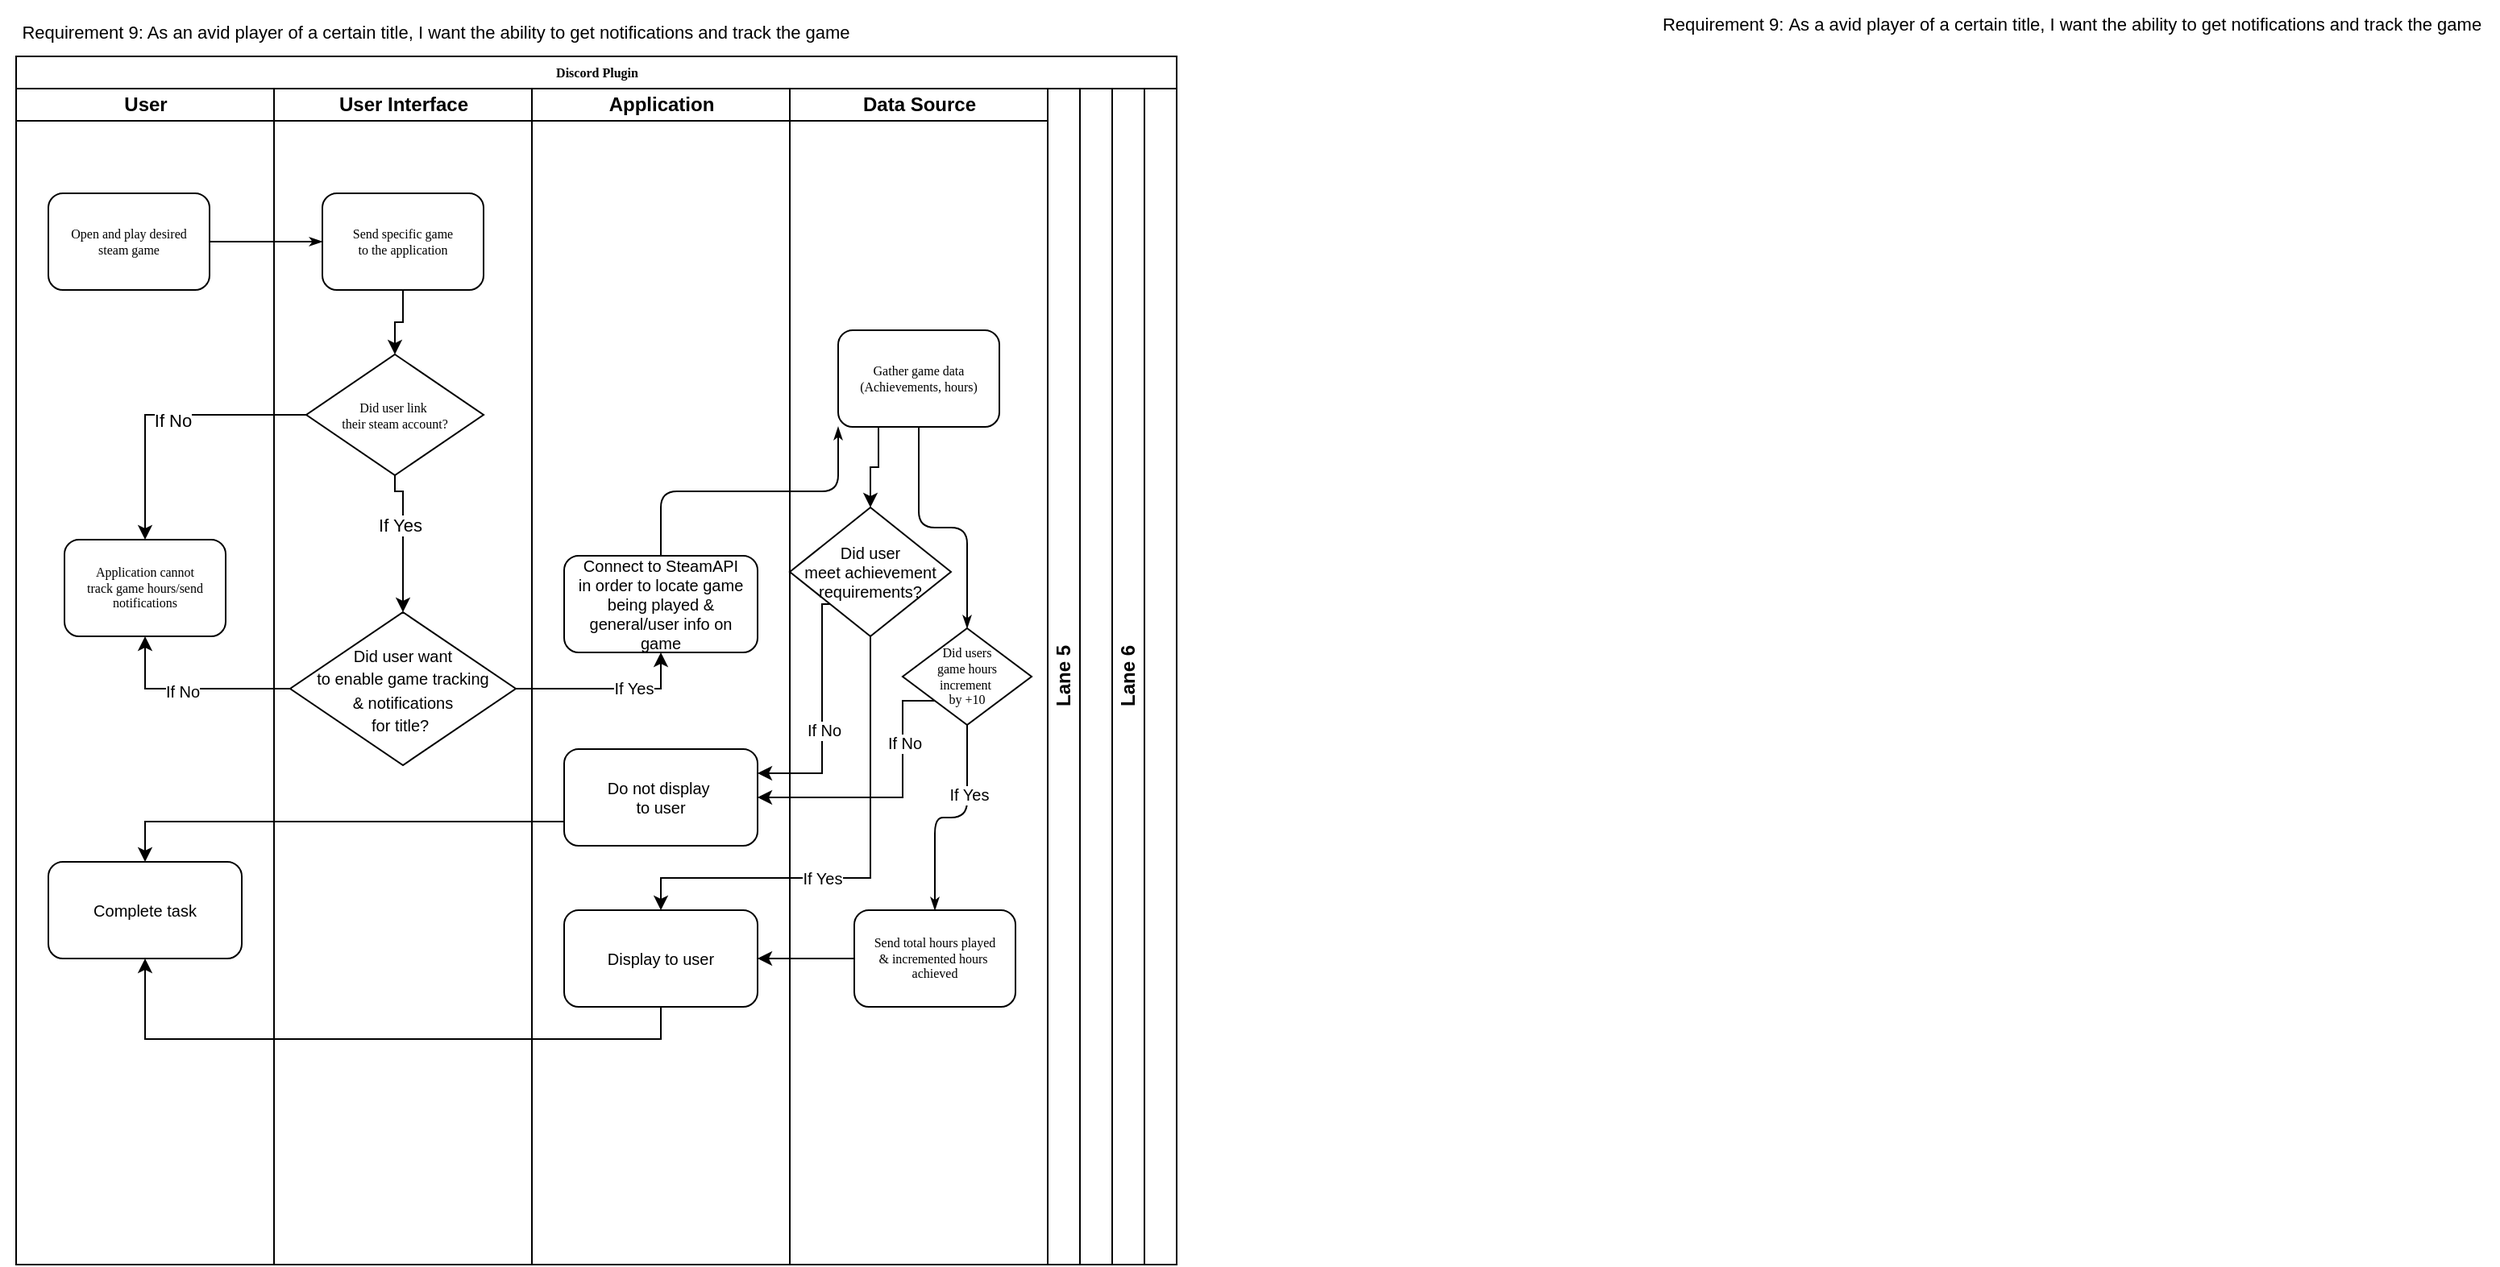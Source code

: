 <mxfile version="20.3.3" type="device"><diagram name="Page-1" id="74e2e168-ea6b-b213-b513-2b3c1d86103e"><mxGraphModel dx="782" dy="1310" grid="1" gridSize="10" guides="1" tooltips="1" connect="1" arrows="1" fold="1" page="1" pageScale="1" pageWidth="1100" pageHeight="850" background="none" math="0" shadow="0"><root><mxCell id="0"/><mxCell id="1" parent="0"/><mxCell id="77e6c97f196da883-1" value="Discord Plugin" style="swimlane;html=1;childLayout=stackLayout;startSize=20;rounded=0;shadow=0;labelBackgroundColor=none;strokeWidth=1;fontFamily=Verdana;fontSize=8;align=center;" parent="1" vertex="1"><mxGeometry x="70" y="-90" width="720" height="750" as="geometry"/></mxCell><mxCell id="77e6c97f196da883-2" value="User" style="swimlane;html=1;startSize=20;" parent="77e6c97f196da883-1" vertex="1"><mxGeometry y="20" width="160" height="730" as="geometry"/></mxCell><mxCell id="77e6c97f196da883-8" value="Open and play desired&lt;br&gt;steam game" style="rounded=1;whiteSpace=wrap;html=1;shadow=0;labelBackgroundColor=none;strokeWidth=1;fontFamily=Verdana;fontSize=8;align=center;" parent="77e6c97f196da883-2" vertex="1"><mxGeometry x="20" y="65" width="100" height="60" as="geometry"/></mxCell><mxCell id="77e6c97f196da883-10" value="Application cannot&lt;br&gt;track game hours/send&lt;br&gt;notifications" style="rounded=1;whiteSpace=wrap;html=1;shadow=0;labelBackgroundColor=none;strokeWidth=1;fontFamily=Verdana;fontSize=8;align=center;" parent="77e6c97f196da883-2" vertex="1"><mxGeometry x="30" y="280" width="100" height="60" as="geometry"/></mxCell><mxCell id="CkkBC2FUSXGVAn0B609w-20" value="Complete task" style="rounded=1;whiteSpace=wrap;html=1;fontSize=10;" vertex="1" parent="77e6c97f196da883-2"><mxGeometry x="20" y="480" width="120" height="60" as="geometry"/></mxCell><mxCell id="77e6c97f196da883-26" style="edgeStyle=orthogonalEdgeStyle;rounded=1;html=1;labelBackgroundColor=none;startArrow=none;startFill=0;startSize=5;endArrow=classicThin;endFill=1;endSize=5;jettySize=auto;orthogonalLoop=1;strokeWidth=1;fontFamily=Verdana;fontSize=8" parent="77e6c97f196da883-1" source="77e6c97f196da883-8" target="77e6c97f196da883-11" edge="1"><mxGeometry relative="1" as="geometry"/></mxCell><mxCell id="77e6c97f196da883-33" style="edgeStyle=orthogonalEdgeStyle;rounded=1;html=1;labelBackgroundColor=none;startArrow=none;startFill=0;startSize=5;endArrow=classicThin;endFill=1;endSize=5;jettySize=auto;orthogonalLoop=1;strokeWidth=1;fontFamily=Verdana;fontSize=8;exitX=0.5;exitY=0;exitDx=0;exitDy=0;entryX=0;entryY=1;entryDx=0;entryDy=0;" parent="77e6c97f196da883-1" source="CkkBC2FUSXGVAn0B609w-10" target="77e6c97f196da883-15" edge="1"><mxGeometry relative="1" as="geometry"><mxPoint x="440" y="290" as="sourcePoint"/></mxGeometry></mxCell><mxCell id="77e6c97f196da883-3" value="User Interface" style="swimlane;html=1;startSize=20;" parent="77e6c97f196da883-1" vertex="1"><mxGeometry x="160" y="20" width="160" height="730" as="geometry"/></mxCell><mxCell id="CkkBC2FUSXGVAn0B609w-1" style="edgeStyle=orthogonalEdgeStyle;rounded=0;orthogonalLoop=1;jettySize=auto;html=1;entryX=0.5;entryY=0;entryDx=0;entryDy=0;" edge="1" parent="77e6c97f196da883-3" source="77e6c97f196da883-11" target="77e6c97f196da883-9"><mxGeometry relative="1" as="geometry"/></mxCell><mxCell id="77e6c97f196da883-11" value="Send specific game&lt;br&gt;to the application" style="rounded=1;whiteSpace=wrap;html=1;shadow=0;labelBackgroundColor=none;strokeWidth=1;fontFamily=Verdana;fontSize=8;align=center;" parent="77e6c97f196da883-3" vertex="1"><mxGeometry x="30" y="65" width="100" height="60" as="geometry"/></mxCell><mxCell id="77e6c97f196da883-9" value="Did user link&amp;nbsp;&lt;br&gt;their steam account?" style="rhombus;whiteSpace=wrap;html=1;shadow=0;fontFamily=Verdana;fontSize=8;fontColor=default;align=center;strokeColor=default;strokeWidth=1;fillColor=default;" parent="77e6c97f196da883-3" vertex="1"><mxGeometry x="20" y="165" width="110" height="75" as="geometry"/></mxCell><mxCell id="CkkBC2FUSXGVAn0B609w-2" style="edgeStyle=orthogonalEdgeStyle;rounded=0;orthogonalLoop=1;jettySize=auto;html=1;exitX=0.5;exitY=1;exitDx=0;exitDy=0;entryX=0.5;entryY=0;entryDx=0;entryDy=0;" edge="1" parent="77e6c97f196da883-3" source="77e6c97f196da883-9" target="CkkBC2FUSXGVAn0B609w-7"><mxGeometry relative="1" as="geometry"><mxPoint x="90" y="310" as="targetPoint"/><Array as="points"><mxPoint x="75" y="250"/><mxPoint x="80" y="250"/></Array></mxGeometry></mxCell><mxCell id="CkkBC2FUSXGVAn0B609w-3" value="If Yes" style="edgeLabel;html=1;align=center;verticalAlign=middle;resizable=0;points=[];" vertex="1" connectable="0" parent="CkkBC2FUSXGVAn0B609w-2"><mxGeometry x="-0.213" y="-2" relative="1" as="geometry"><mxPoint as="offset"/></mxGeometry></mxCell><mxCell id="CkkBC2FUSXGVAn0B609w-7" value="&lt;font style=&quot;font-size: 10px;&quot;&gt;Did user want&lt;br&gt;to enable game tracking&lt;br&gt;&amp;amp; notifications &lt;br&gt;for title?&lt;/font&gt;&amp;nbsp;" style="rhombus;whiteSpace=wrap;html=1;" vertex="1" parent="77e6c97f196da883-3"><mxGeometry x="10" y="325" width="140" height="95" as="geometry"/></mxCell><mxCell id="77e6c97f196da883-4" value="Application" style="swimlane;html=1;startSize=20;" parent="77e6c97f196da883-1" vertex="1"><mxGeometry x="320" y="20" width="160" height="730" as="geometry"/></mxCell><mxCell id="CkkBC2FUSXGVAn0B609w-10" value="Connect to SteamAPI&lt;br&gt;in order to locate game&lt;br&gt;being played &amp;amp; &lt;br&gt;general/user info on&lt;br&gt;game&lt;br&gt;" style="rounded=1;whiteSpace=wrap;html=1;fontSize=10;" vertex="1" parent="77e6c97f196da883-4"><mxGeometry x="20" y="290" width="120" height="60" as="geometry"/></mxCell><mxCell id="CkkBC2FUSXGVAn0B609w-13" value="Display to user" style="rounded=1;whiteSpace=wrap;html=1;fontSize=10;" vertex="1" parent="77e6c97f196da883-4"><mxGeometry x="20" y="510" width="120" height="60" as="geometry"/></mxCell><mxCell id="CkkBC2FUSXGVAn0B609w-14" value="Do not display&amp;nbsp;&lt;br&gt;to user" style="rounded=1;whiteSpace=wrap;html=1;fontSize=10;" vertex="1" parent="77e6c97f196da883-4"><mxGeometry x="20" y="410" width="120" height="60" as="geometry"/></mxCell><mxCell id="77e6c97f196da883-5" value="Data Source" style="swimlane;html=1;startSize=20;" parent="77e6c97f196da883-1" vertex="1"><mxGeometry x="480" y="20" width="160" height="730" as="geometry"/></mxCell><mxCell id="CkkBC2FUSXGVAn0B609w-24" style="edgeStyle=orthogonalEdgeStyle;rounded=0;orthogonalLoop=1;jettySize=auto;html=1;exitX=0.25;exitY=1;exitDx=0;exitDy=0;entryX=0.5;entryY=0;entryDx=0;entryDy=0;fontSize=10;" edge="1" parent="77e6c97f196da883-5" source="77e6c97f196da883-15" target="CkkBC2FUSXGVAn0B609w-23"><mxGeometry relative="1" as="geometry"/></mxCell><mxCell id="77e6c97f196da883-15" value="Gather game data&lt;br&gt;(Achievements, hours)" style="rounded=1;whiteSpace=wrap;html=1;shadow=0;labelBackgroundColor=none;strokeWidth=1;fontFamily=Verdana;fontSize=8;align=center;" parent="77e6c97f196da883-5" vertex="1"><mxGeometry x="30" y="150" width="100" height="60" as="geometry"/></mxCell><mxCell id="77e6c97f196da883-16" value="Did users&lt;br&gt;game hours&lt;br&gt;increment&amp;nbsp;&lt;br&gt;by +10" style="rhombus;whiteSpace=wrap;html=1;rounded=0;shadow=0;labelBackgroundColor=none;strokeWidth=1;fontFamily=Verdana;fontSize=8;align=center;" parent="77e6c97f196da883-5" vertex="1"><mxGeometry x="70" y="335" width="80" height="60" as="geometry"/></mxCell><mxCell id="77e6c97f196da883-17" value="Send total hours played&lt;br&gt;&amp;amp; incremented hours&amp;nbsp;&lt;br&gt;achieved" style="rounded=1;whiteSpace=wrap;html=1;shadow=0;labelBackgroundColor=none;strokeWidth=1;fontFamily=Verdana;fontSize=8;align=center;" parent="77e6c97f196da883-5" vertex="1"><mxGeometry x="40" y="510" width="100" height="60" as="geometry"/></mxCell><mxCell id="77e6c97f196da883-34" style="edgeStyle=orthogonalEdgeStyle;rounded=1;html=1;labelBackgroundColor=none;startArrow=none;startFill=0;startSize=5;endArrow=classicThin;endFill=1;endSize=5;jettySize=auto;orthogonalLoop=1;strokeColor=#000000;strokeWidth=1;fontFamily=Verdana;fontSize=8;fontColor=#000000;" parent="77e6c97f196da883-5" source="77e6c97f196da883-15" target="77e6c97f196da883-16" edge="1"><mxGeometry relative="1" as="geometry"/></mxCell><mxCell id="77e6c97f196da883-35" style="edgeStyle=orthogonalEdgeStyle;rounded=1;html=1;labelBackgroundColor=none;startArrow=none;startFill=0;startSize=5;endArrow=classicThin;endFill=1;endSize=5;jettySize=auto;orthogonalLoop=1;strokeWidth=1;fontFamily=Verdana;fontSize=8" parent="77e6c97f196da883-5" source="77e6c97f196da883-16" target="77e6c97f196da883-17" edge="1"><mxGeometry relative="1" as="geometry"/></mxCell><mxCell id="CkkBC2FUSXGVAn0B609w-16" value="If Yes" style="edgeLabel;html=1;align=center;verticalAlign=middle;resizable=0;points=[];fontSize=10;" vertex="1" connectable="0" parent="77e6c97f196da883-35"><mxGeometry x="-0.373" y="1" relative="1" as="geometry"><mxPoint as="offset"/></mxGeometry></mxCell><mxCell id="CkkBC2FUSXGVAn0B609w-23" value="Did user &lt;br&gt;meet achievement&lt;br&gt;requirements?" style="rhombus;whiteSpace=wrap;html=1;fontSize=10;" vertex="1" parent="77e6c97f196da883-5"><mxGeometry y="260" width="100" height="80" as="geometry"/></mxCell><mxCell id="77e6c97f196da883-6" value="Lane 5" style="swimlane;html=1;startSize=20;" parent="77e6c97f196da883-1" vertex="1" collapsed="1"><mxGeometry x="640" y="20" width="40" height="730" as="geometry"><mxRectangle x="640" y="20" width="160" height="730" as="alternateBounds"/></mxGeometry></mxCell><mxCell id="77e6c97f196da883-7" value="Lane 6" style="swimlane;html=1;startSize=20;" parent="77e6c97f196da883-1" vertex="1" collapsed="1"><mxGeometry x="680" y="20" width="40" height="730" as="geometry"><mxRectangle x="680" y="20" width="160" height="730" as="alternateBounds"/></mxGeometry></mxCell><mxCell id="CkkBC2FUSXGVAn0B609w-4" style="edgeStyle=orthogonalEdgeStyle;rounded=0;orthogonalLoop=1;jettySize=auto;html=1;exitX=0;exitY=0.5;exitDx=0;exitDy=0;entryX=0.5;entryY=0;entryDx=0;entryDy=0;" edge="1" parent="77e6c97f196da883-1" source="77e6c97f196da883-9" target="77e6c97f196da883-10"><mxGeometry relative="1" as="geometry"/></mxCell><mxCell id="CkkBC2FUSXGVAn0B609w-5" value="If No" style="edgeLabel;html=1;align=center;verticalAlign=middle;resizable=0;points=[];" vertex="1" connectable="0" parent="CkkBC2FUSXGVAn0B609w-4"><mxGeometry x="-0.061" y="3" relative="1" as="geometry"><mxPoint as="offset"/></mxGeometry></mxCell><mxCell id="CkkBC2FUSXGVAn0B609w-8" style="edgeStyle=orthogonalEdgeStyle;rounded=0;orthogonalLoop=1;jettySize=auto;html=1;exitX=0;exitY=0.5;exitDx=0;exitDy=0;entryX=0.5;entryY=1;entryDx=0;entryDy=0;fontSize=10;" edge="1" parent="77e6c97f196da883-1" source="CkkBC2FUSXGVAn0B609w-7" target="77e6c97f196da883-10"><mxGeometry relative="1" as="geometry"/></mxCell><mxCell id="CkkBC2FUSXGVAn0B609w-9" value="If No" style="edgeLabel;html=1;align=center;verticalAlign=middle;resizable=0;points=[];fontSize=10;" vertex="1" connectable="0" parent="CkkBC2FUSXGVAn0B609w-8"><mxGeometry x="0.099" y="1" relative="1" as="geometry"><mxPoint as="offset"/></mxGeometry></mxCell><mxCell id="CkkBC2FUSXGVAn0B609w-11" style="edgeStyle=orthogonalEdgeStyle;rounded=0;orthogonalLoop=1;jettySize=auto;html=1;exitX=1;exitY=0.5;exitDx=0;exitDy=0;entryX=0.5;entryY=1;entryDx=0;entryDy=0;fontSize=10;" edge="1" parent="77e6c97f196da883-1" source="CkkBC2FUSXGVAn0B609w-7" target="CkkBC2FUSXGVAn0B609w-10"><mxGeometry relative="1" as="geometry"/></mxCell><mxCell id="CkkBC2FUSXGVAn0B609w-12" value="If Yes" style="edgeLabel;html=1;align=center;verticalAlign=middle;resizable=0;points=[];fontSize=10;" vertex="1" connectable="0" parent="CkkBC2FUSXGVAn0B609w-11"><mxGeometry x="0.292" y="1" relative="1" as="geometry"><mxPoint as="offset"/></mxGeometry></mxCell><mxCell id="CkkBC2FUSXGVAn0B609w-15" style="edgeStyle=orthogonalEdgeStyle;rounded=0;orthogonalLoop=1;jettySize=auto;html=1;entryX=1;entryY=0.5;entryDx=0;entryDy=0;fontSize=10;" edge="1" parent="77e6c97f196da883-1" source="77e6c97f196da883-17" target="CkkBC2FUSXGVAn0B609w-13"><mxGeometry relative="1" as="geometry"/></mxCell><mxCell id="CkkBC2FUSXGVAn0B609w-17" style="edgeStyle=orthogonalEdgeStyle;rounded=0;orthogonalLoop=1;jettySize=auto;html=1;exitX=0;exitY=1;exitDx=0;exitDy=0;fontSize=10;entryX=1;entryY=0.5;entryDx=0;entryDy=0;" edge="1" parent="77e6c97f196da883-1" source="77e6c97f196da883-16" target="CkkBC2FUSXGVAn0B609w-14"><mxGeometry relative="1" as="geometry"><mxPoint x="460" y="530" as="targetPoint"/><Array as="points"><mxPoint x="550" y="400"/><mxPoint x="550" y="460"/></Array></mxGeometry></mxCell><mxCell id="CkkBC2FUSXGVAn0B609w-18" value="If No" style="edgeLabel;html=1;align=center;verticalAlign=middle;resizable=0;points=[];fontSize=10;" vertex="1" connectable="0" parent="CkkBC2FUSXGVAn0B609w-17"><mxGeometry x="-0.464" y="1" relative="1" as="geometry"><mxPoint as="offset"/></mxGeometry></mxCell><mxCell id="CkkBC2FUSXGVAn0B609w-21" style="edgeStyle=orthogonalEdgeStyle;rounded=0;orthogonalLoop=1;jettySize=auto;html=1;exitX=0;exitY=0.75;exitDx=0;exitDy=0;entryX=0.5;entryY=0;entryDx=0;entryDy=0;fontSize=10;" edge="1" parent="77e6c97f196da883-1" source="CkkBC2FUSXGVAn0B609w-14" target="CkkBC2FUSXGVAn0B609w-20"><mxGeometry relative="1" as="geometry"/></mxCell><mxCell id="CkkBC2FUSXGVAn0B609w-22" style="edgeStyle=orthogonalEdgeStyle;rounded=0;orthogonalLoop=1;jettySize=auto;html=1;exitX=0.5;exitY=1;exitDx=0;exitDy=0;entryX=0.5;entryY=1;entryDx=0;entryDy=0;fontSize=10;" edge="1" parent="77e6c97f196da883-1" source="CkkBC2FUSXGVAn0B609w-13" target="CkkBC2FUSXGVAn0B609w-20"><mxGeometry relative="1" as="geometry"/></mxCell><mxCell id="CkkBC2FUSXGVAn0B609w-25" style="edgeStyle=orthogonalEdgeStyle;rounded=0;orthogonalLoop=1;jettySize=auto;html=1;exitX=0.5;exitY=1;exitDx=0;exitDy=0;entryX=0.5;entryY=0;entryDx=0;entryDy=0;fontSize=10;" edge="1" parent="77e6c97f196da883-1" source="CkkBC2FUSXGVAn0B609w-23" target="CkkBC2FUSXGVAn0B609w-13"><mxGeometry relative="1" as="geometry"><Array as="points"><mxPoint x="530" y="510"/><mxPoint x="400" y="510"/></Array></mxGeometry></mxCell><mxCell id="CkkBC2FUSXGVAn0B609w-26" value="If Yes" style="edgeLabel;html=1;align=center;verticalAlign=middle;resizable=0;points=[];fontSize=10;" vertex="1" connectable="0" parent="CkkBC2FUSXGVAn0B609w-25"><mxGeometry x="0.2" relative="1" as="geometry"><mxPoint as="offset"/></mxGeometry></mxCell><mxCell id="CkkBC2FUSXGVAn0B609w-27" style="edgeStyle=orthogonalEdgeStyle;rounded=0;orthogonalLoop=1;jettySize=auto;html=1;exitX=0;exitY=1;exitDx=0;exitDy=0;entryX=1;entryY=0.25;entryDx=0;entryDy=0;fontSize=10;" edge="1" parent="77e6c97f196da883-1" source="CkkBC2FUSXGVAn0B609w-23" target="CkkBC2FUSXGVAn0B609w-14"><mxGeometry relative="1" as="geometry"><Array as="points"><mxPoint x="500" y="340"/><mxPoint x="500" y="445"/></Array></mxGeometry></mxCell><mxCell id="CkkBC2FUSXGVAn0B609w-28" value="If No" style="edgeLabel;html=1;align=center;verticalAlign=middle;resizable=0;points=[];fontSize=10;" vertex="1" connectable="0" parent="CkkBC2FUSXGVAn0B609w-27"><mxGeometry x="0.098" y="1" relative="1" as="geometry"><mxPoint as="offset"/></mxGeometry></mxCell><mxCell id="CkkBC2FUSXGVAn0B609w-29" value="&lt;font style=&quot;font-size: 11px;&quot;&gt;Requirement 9:&amp;nbsp;&lt;span id=&quot;docs-internal-guid-d0662680-7fff-20e0-796d-48a5a216fe5a&quot;&gt;&lt;span style=&quot;font-family: Arial; background-color: transparent; font-variant-numeric: normal; font-variant-east-asian: normal; vertical-align: baseline;&quot;&gt;As a avid player of a certain title, I want the ability to get notifications and track the game&lt;/span&gt;&lt;/span&gt;&lt;/font&gt;" style="text;html=1;align=center;verticalAlign=middle;resizable=0;points=[];autosize=1;strokeColor=none;fillColor=none;fontSize=10;" vertex="1" parent="1"><mxGeometry x="1080" y="-125" width="530" height="30" as="geometry"/></mxCell><mxCell id="CkkBC2FUSXGVAn0B609w-30" value="Requirement 9: As an avid player of a certain title, I want the ability to get notifications and track the game" style="text;html=1;align=center;verticalAlign=middle;resizable=0;points=[];autosize=1;strokeColor=none;fillColor=none;fontSize=11;" vertex="1" parent="1"><mxGeometry x="60" y="-120" width="540" height="30" as="geometry"/></mxCell></root></mxGraphModel></diagram></mxfile>